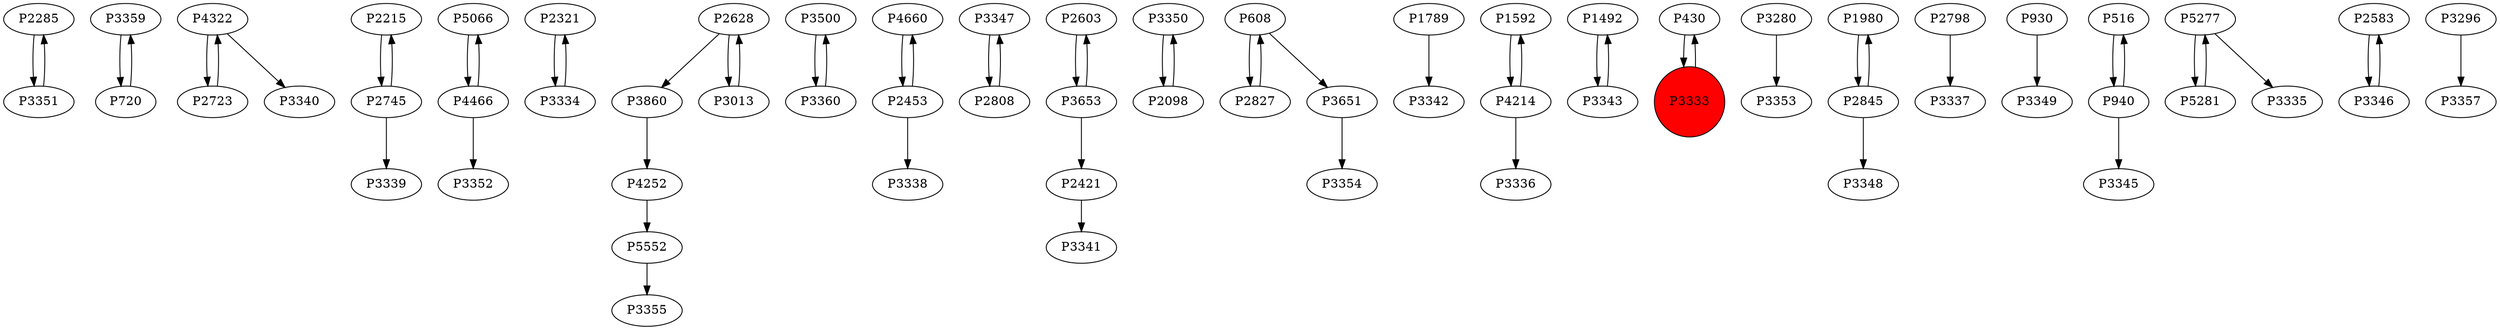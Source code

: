 digraph {
	P2285 -> P3351
	P3359 -> P720
	P4322 -> P2723
	P2215 -> P2745
	P2723 -> P4322
	P5066 -> P4466
	P2321 -> P3334
	P3860 -> P4252
	P3500 -> P3360
	P4660 -> P2453
	P3347 -> P2808
	P2603 -> P3653
	P2745 -> P2215
	P3350 -> P2098
	P608 -> P2827
	P1789 -> P3342
	P1592 -> P4214
	P3351 -> P2285
	P1492 -> P3343
	P430 -> P3333
	P4214 -> P3336
	P2628 -> P3013
	P720 -> P3359
	P5552 -> P3355
	P3280 -> P3353
	P3653 -> P2421
	P2421 -> P3341
	P2098 -> P3350
	P1980 -> P2845
	P4466 -> P5066
	P2798 -> P3337
	P930 -> P3349
	P516 -> P940
	P2628 -> P3860
	P4322 -> P3340
	P5277 -> P5281
	P2745 -> P3339
	P3013 -> P2628
	P2583 -> P3346
	P2808 -> P3347
	P3296 -> P3357
	P4466 -> P3352
	P3360 -> P3500
	P2845 -> P3348
	P3346 -> P2583
	P3334 -> P2321
	P4214 -> P1592
	P2453 -> P4660
	P940 -> P3345
	P5281 -> P5277
	P3651 -> P3354
	P608 -> P3651
	P5277 -> P3335
	P2845 -> P1980
	P3343 -> P1492
	P3333 -> P430
	P2827 -> P608
	P940 -> P516
	P4252 -> P5552
	P2453 -> P3338
	P3653 -> P2603
	P3333 [shape=circle]
	P3333 [style=filled]
	P3333 [fillcolor=red]
}